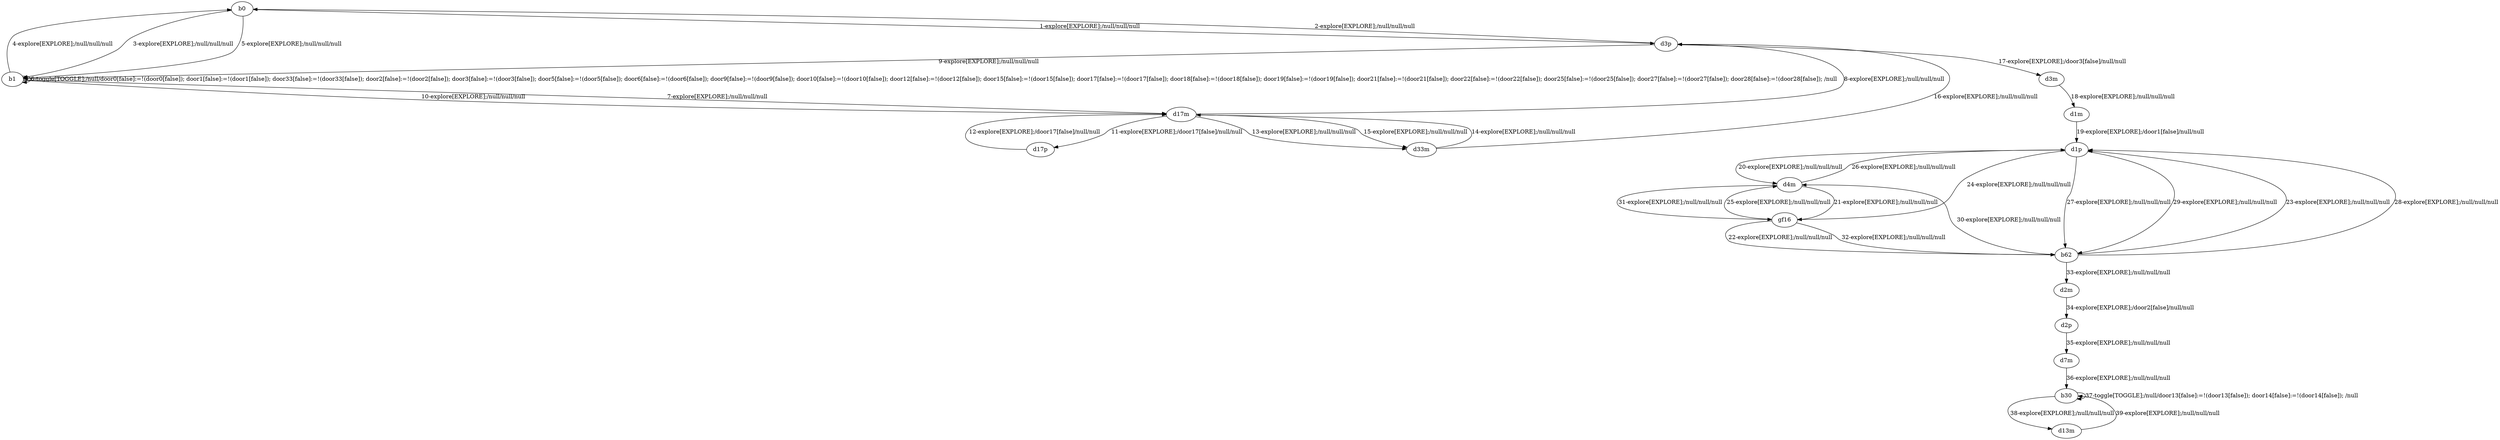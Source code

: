 # Total number of goals covered by this test: 1
# b62 --> d1p

digraph g {
"b0" -> "d3p" [label = "1-explore[EXPLORE];/null/null/null"];
"d3p" -> "b0" [label = "2-explore[EXPLORE];/null/null/null"];
"b0" -> "b1" [label = "3-explore[EXPLORE];/null/null/null"];
"b1" -> "b0" [label = "4-explore[EXPLORE];/null/null/null"];
"b0" -> "b1" [label = "5-explore[EXPLORE];/null/null/null"];
"b1" -> "b1" [label = "6-toggle[TOGGLE];/null/door0[false]:=!(door0[false]); door1[false]:=!(door1[false]); door33[false]:=!(door33[false]); door2[false]:=!(door2[false]); door3[false]:=!(door3[false]); door5[false]:=!(door5[false]); door6[false]:=!(door6[false]); door9[false]:=!(door9[false]); door10[false]:=!(door10[false]); door12[false]:=!(door12[false]); door15[false]:=!(door15[false]); door17[false]:=!(door17[false]); door18[false]:=!(door18[false]); door19[false]:=!(door19[false]); door21[false]:=!(door21[false]); door22[false]:=!(door22[false]); door25[false]:=!(door25[false]); door27[false]:=!(door27[false]); door28[false]:=!(door28[false]); /null"];
"b1" -> "d17m" [label = "7-explore[EXPLORE];/null/null/null"];
"d17m" -> "d3p" [label = "8-explore[EXPLORE];/null/null/null"];
"d3p" -> "b1" [label = "9-explore[EXPLORE];/null/null/null"];
"b1" -> "d17m" [label = "10-explore[EXPLORE];/null/null/null"];
"d17m" -> "d17p" [label = "11-explore[EXPLORE];/door17[false]/null/null"];
"d17p" -> "d17m" [label = "12-explore[EXPLORE];/door17[false]/null/null"];
"d17m" -> "d33m" [label = "13-explore[EXPLORE];/null/null/null"];
"d33m" -> "d17m" [label = "14-explore[EXPLORE];/null/null/null"];
"d17m" -> "d33m" [label = "15-explore[EXPLORE];/null/null/null"];
"d33m" -> "d3p" [label = "16-explore[EXPLORE];/null/null/null"];
"d3p" -> "d3m" [label = "17-explore[EXPLORE];/door3[false]/null/null"];
"d3m" -> "d1m" [label = "18-explore[EXPLORE];/null/null/null"];
"d1m" -> "d1p" [label = "19-explore[EXPLORE];/door1[false]/null/null"];
"d1p" -> "d4m" [label = "20-explore[EXPLORE];/null/null/null"];
"d4m" -> "gf16" [label = "21-explore[EXPLORE];/null/null/null"];
"gf16" -> "b62" [label = "22-explore[EXPLORE];/null/null/null"];
"b62" -> "d1p" [label = "23-explore[EXPLORE];/null/null/null"];
"d1p" -> "gf16" [label = "24-explore[EXPLORE];/null/null/null"];
"gf16" -> "d4m" [label = "25-explore[EXPLORE];/null/null/null"];
"d4m" -> "d1p" [label = "26-explore[EXPLORE];/null/null/null"];
"d1p" -> "b62" [label = "27-explore[EXPLORE];/null/null/null"];
"b62" -> "d1p" [label = "28-explore[EXPLORE];/null/null/null"];
"d1p" -> "b62" [label = "29-explore[EXPLORE];/null/null/null"];
"b62" -> "d4m" [label = "30-explore[EXPLORE];/null/null/null"];
"d4m" -> "gf16" [label = "31-explore[EXPLORE];/null/null/null"];
"gf16" -> "b62" [label = "32-explore[EXPLORE];/null/null/null"];
"b62" -> "d2m" [label = "33-explore[EXPLORE];/null/null/null"];
"d2m" -> "d2p" [label = "34-explore[EXPLORE];/door2[false]/null/null"];
"d2p" -> "d7m" [label = "35-explore[EXPLORE];/null/null/null"];
"d7m" -> "b30" [label = "36-explore[EXPLORE];/null/null/null"];
"b30" -> "b30" [label = "37-toggle[TOGGLE];/null/door13[false]:=!(door13[false]); door14[false]:=!(door14[false]); /null"];
"b30" -> "d13m" [label = "38-explore[EXPLORE];/null/null/null"];
"d13m" -> "b30" [label = "39-explore[EXPLORE];/null/null/null"];
}